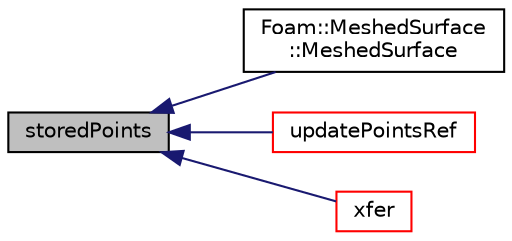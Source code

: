 digraph "storedPoints"
{
  bgcolor="transparent";
  edge [fontname="Helvetica",fontsize="10",labelfontname="Helvetica",labelfontsize="10"];
  node [fontname="Helvetica",fontsize="10",shape=record];
  rankdir="LR";
  Node1 [label="storedPoints",height=0.2,width=0.4,color="black", fillcolor="grey75", style="filled", fontcolor="black"];
  Node1 -> Node2 [dir="back",color="midnightblue",fontsize="10",style="solid",fontname="Helvetica"];
  Node2 [label="Foam::MeshedSurface\l::MeshedSurface",height=0.2,width=0.4,color="black",URL="$a01496.html#a2b2295e07e7f52c2ad9aba66286932f7",tooltip="Construct from database. "];
  Node1 -> Node3 [dir="back",color="midnightblue",fontsize="10",style="solid",fontname="Helvetica"];
  Node3 [label="updatePointsRef",height=0.2,width=0.4,color="red",URL="$a02579.html#a04625629155b5d11981c378c6f954592",tooltip="Update references to storedPoints. "];
  Node1 -> Node4 [dir="back",color="midnightblue",fontsize="10",style="solid",fontname="Helvetica"];
  Node4 [label="xfer",height=0.2,width=0.4,color="red",URL="$a02579.html#a9f0696ea74b1f18dc449ad5491db7990",tooltip="Transfer contents to the Xfer container as a MeshedSurface. "];
}
